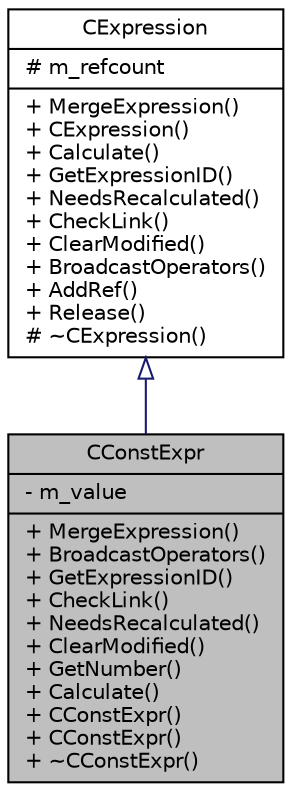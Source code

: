 digraph G
{
  edge [fontname="Helvetica",fontsize="10",labelfontname="Helvetica",labelfontsize="10"];
  node [fontname="Helvetica",fontsize="10",shape=record];
  Node1 [label="{CConstExpr\n|- m_value\l|+ MergeExpression()\l+ BroadcastOperators()\l+ GetExpressionID()\l+ CheckLink()\l+ NeedsRecalculated()\l+ ClearModified()\l+ GetNumber()\l+ Calculate()\l+ CConstExpr()\l+ CConstExpr()\l+ ~CConstExpr()\l}",height=0.2,width=0.4,color="black", fillcolor="grey75", style="filled" fontcolor="black"];
  Node2 -> Node1 [dir=back,color="midnightblue",fontsize="10",style="solid",arrowtail="empty",fontname="Helvetica"];
  Node2 [label="{CExpression\n|# m_refcount\l|+ MergeExpression()\l+ CExpression()\l+ Calculate()\l+ GetExpressionID()\l+ NeedsRecalculated()\l+ CheckLink()\l+ ClearModified()\l+ BroadcastOperators()\l+ AddRef()\l+ Release()\l# ~CExpression()\l}",height=0.2,width=0.4,color="black", fillcolor="white", style="filled",URL="$dc/dbd/classCExpression.html"];
}
